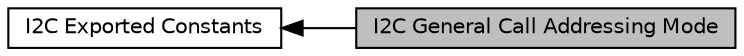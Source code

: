 digraph "I2C General Call Addressing Mode"
{
  edge [fontname="Helvetica",fontsize="10",labelfontname="Helvetica",labelfontsize="10"];
  node [fontname="Helvetica",fontsize="10",shape=box];
  rankdir=LR;
  Node2 [label="I2C Exported Constants",height=0.2,width=0.4,color="black", fillcolor="white", style="filled",URL="$group___i2_c___exported___constants.html",tooltip=" "];
  Node1 [label="I2C General Call Addressing Mode",height=0.2,width=0.4,color="black", fillcolor="grey75", style="filled", fontcolor="black",tooltip=" "];
  Node2->Node1 [shape=plaintext, dir="back", style="solid"];
}
